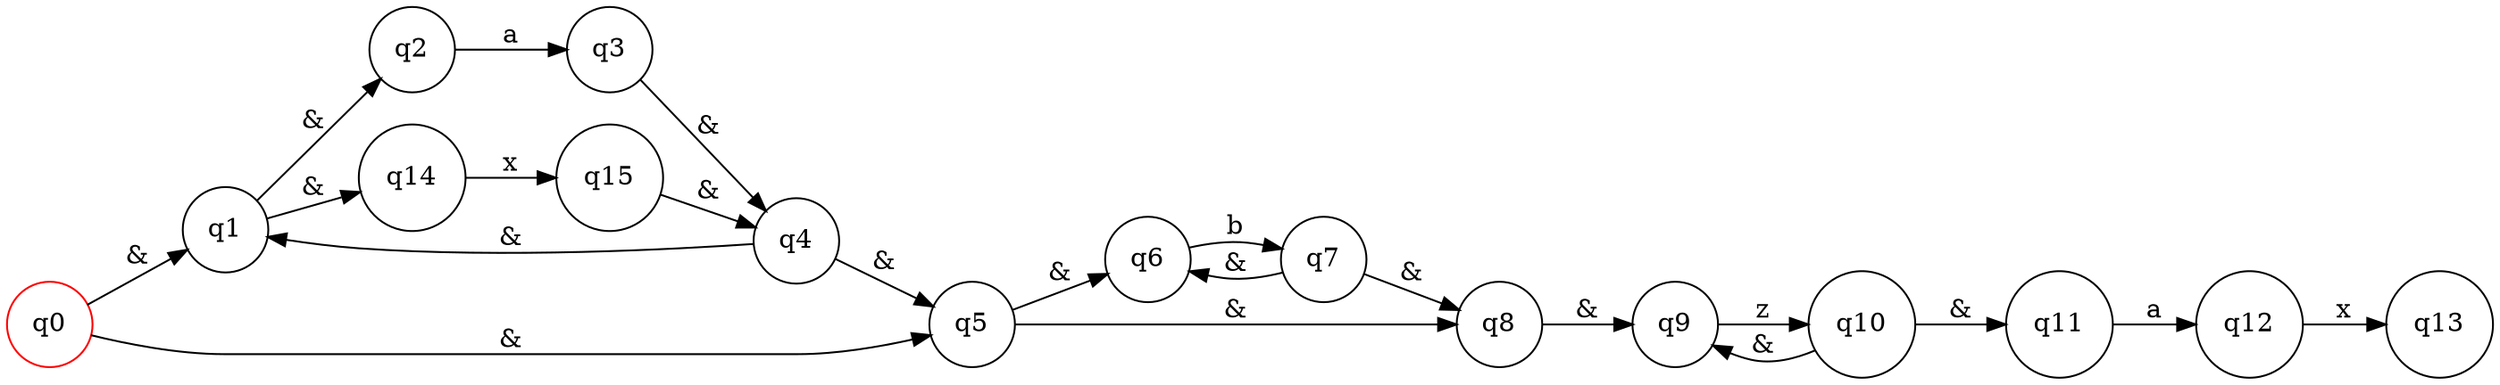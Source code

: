 digraph G {
	rankdir=LR size="20,5"
	node [color=red shape=circle]
	q0
	node [color=black shape=circle]
	q1
	node [color=black shape=circle]
	q2
	node [color=black shape=circle]
	q3
	node [color=black shape=circle]
	q4
	node [color=black shape=circle]
	q5
	node [color=black shape=circle]
	q6
	node [color=black shape=circle]
	q7
	node [color=black shape=circle]
	q8
	node [color=black shape=circle]
	q9
	node [color=black shape=circle]
	q10
	node [color=black shape=circle]
	q11
	node [color=black shape=circle]
	q12
	node [color=black shape=circle]
	q13
	node [color=black shape=circle]
	q14
	node [color=black shape=circle]
	q15
	q0 -> q1 [label="&"]
	q0 -> q5 [label="&"]
	q1 -> q2 [label="&"]
	q1 -> q14 [label="&"]
	q2 -> q3 [label=a]
	q3 -> q4 [label="&"]
	q4 -> q1 [label="&"]
	q4 -> q5 [label="&"]
	q5 -> q6 [label="&"]
	q5 -> q8 [label="&"]
	q6 -> q7 [label=b]
	q7 -> q6 [label="&"]
	q7 -> q8 [label="&"]
	q8 -> q9 [label="&"]
	q9 -> q10 [label=z]
	q10 -> q9 [label="&"]
	q10 -> q11 [label="&"]
	q11 -> q12 [label=a]
	q12 -> q13 [label=x]
	q14 -> q15 [label=x]
	q15 -> q4 [label="&"]
}
